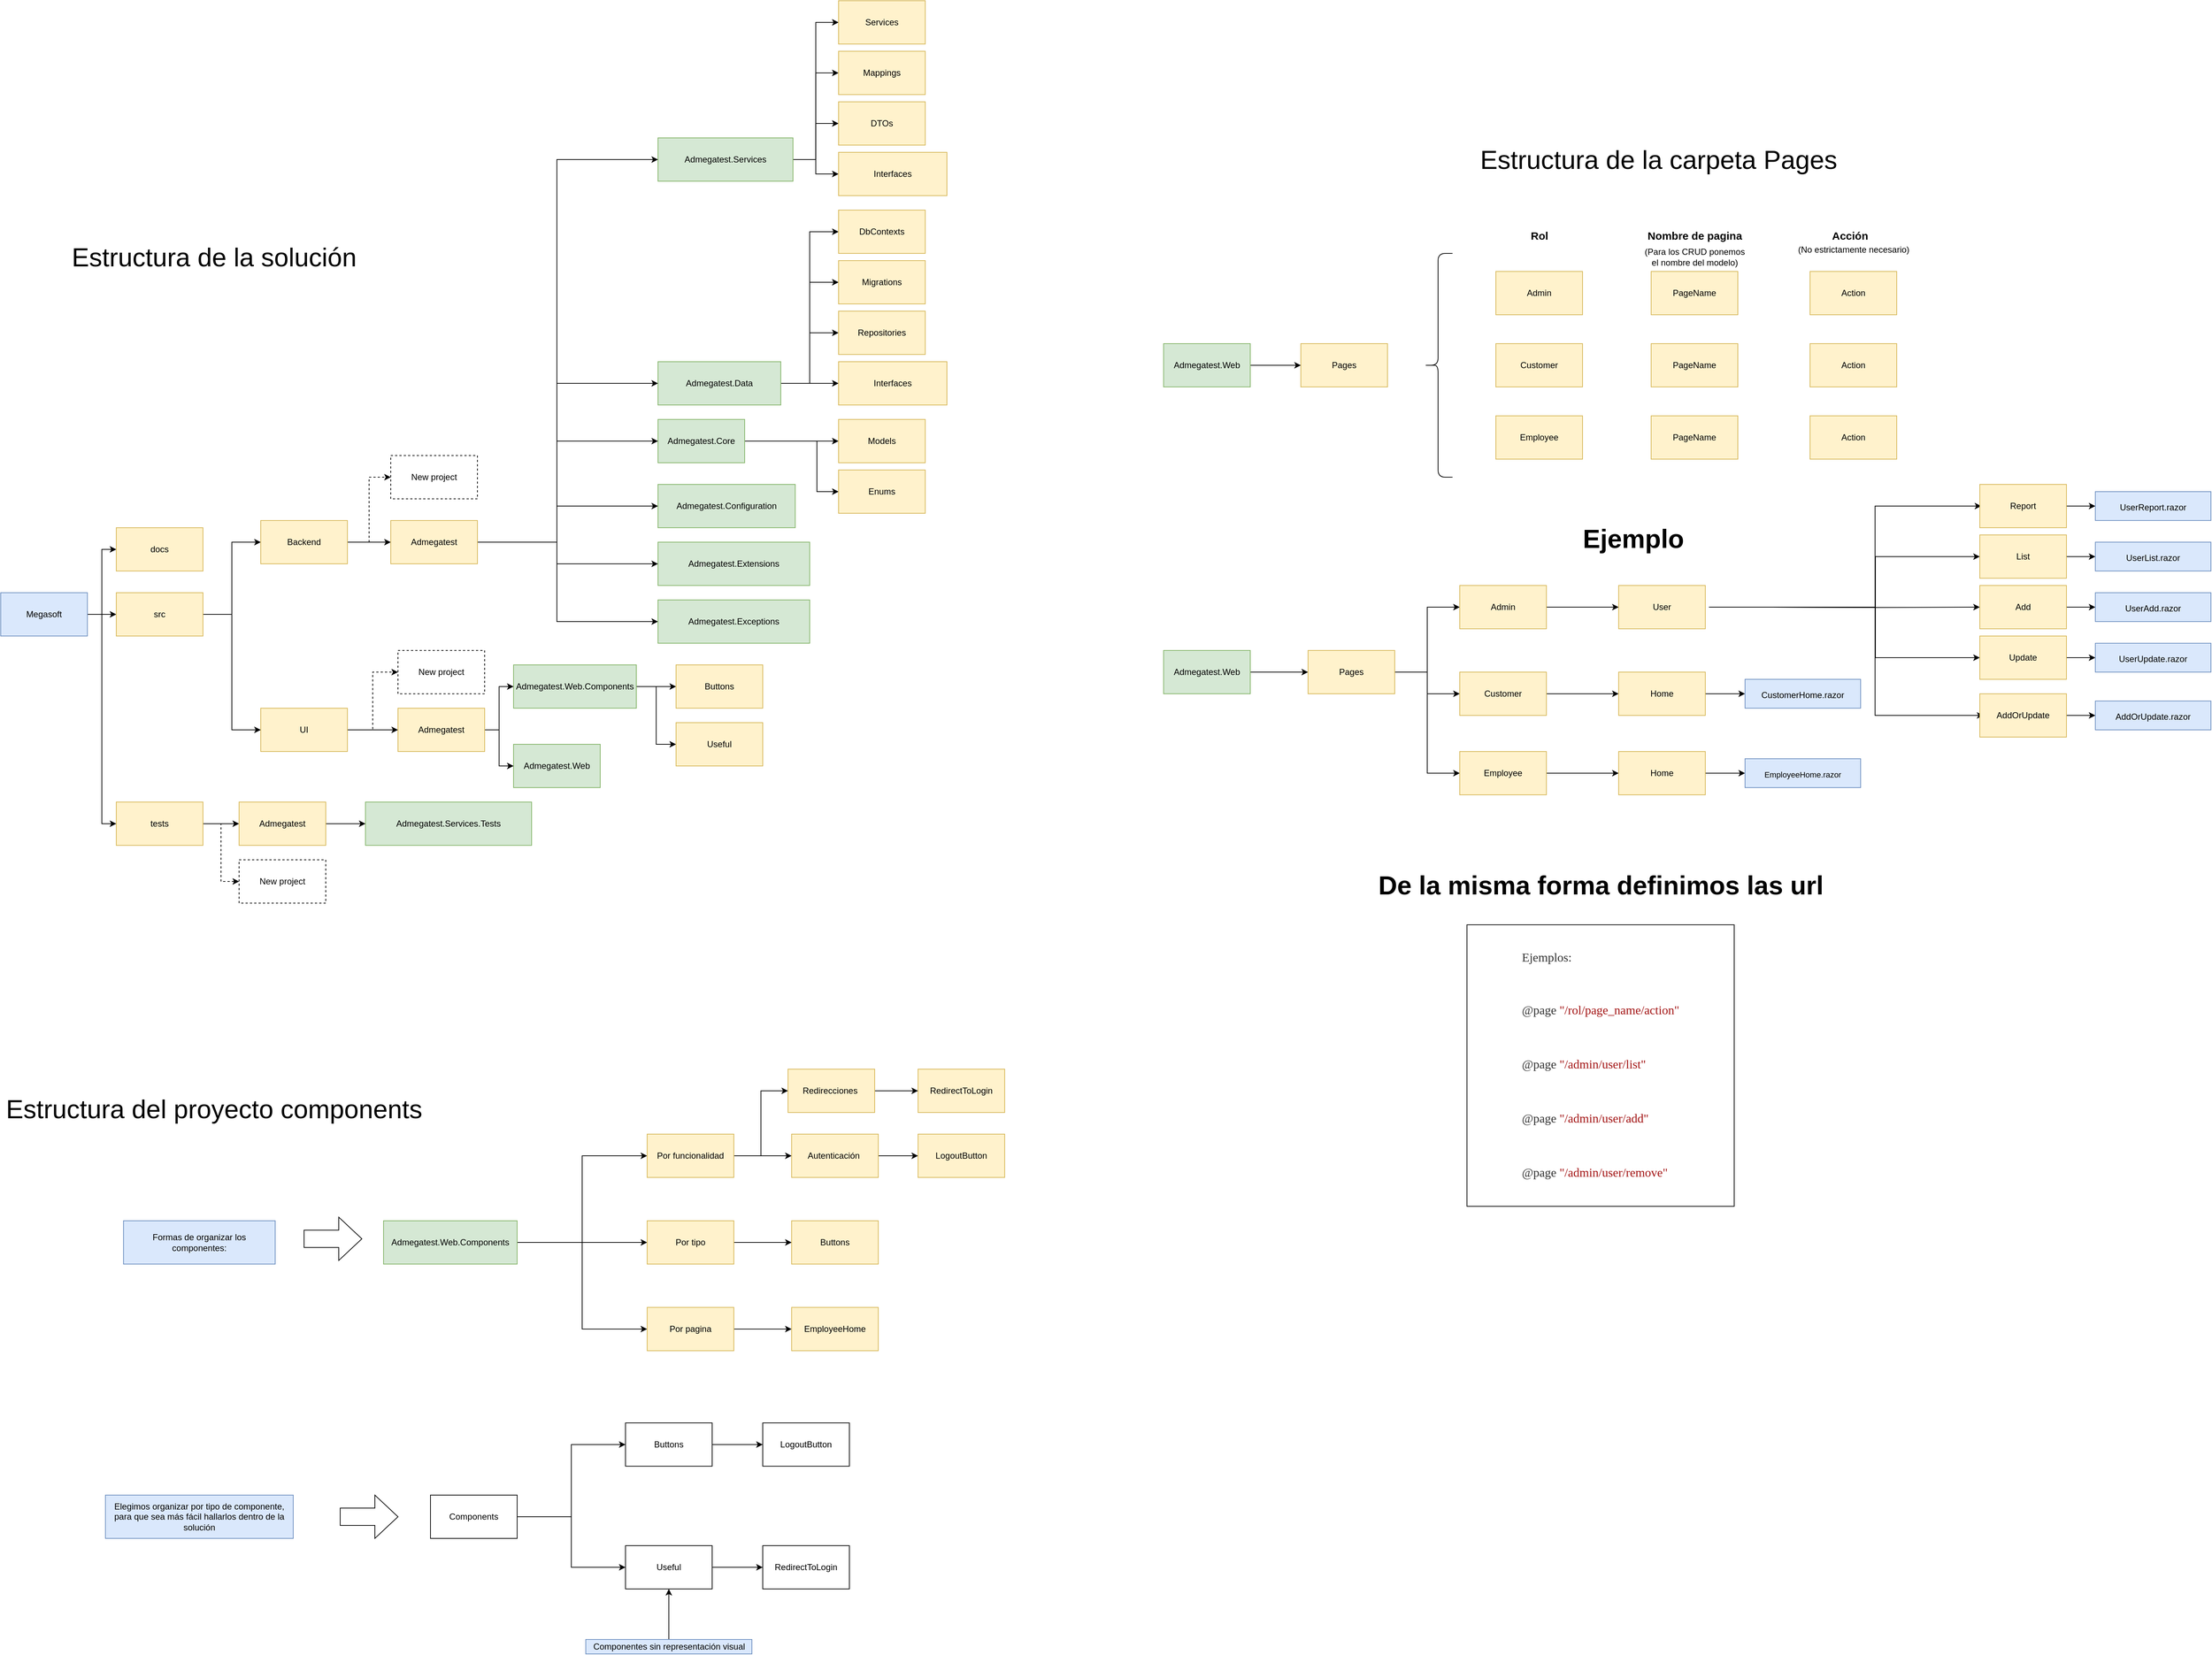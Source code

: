 <mxfile version="16.1.2" type="device"><diagram id="PDCmfziCpAZ-koUjeLh8" name="Page-1"><mxGraphModel dx="1673" dy="-782" grid="1" gridSize="10" guides="1" tooltips="1" connect="1" arrows="1" fold="1" page="1" pageScale="1" pageWidth="1600" pageHeight="900" math="0" shadow="0"><root><mxCell id="0"/><mxCell id="1" parent="0"/><mxCell id="swfH_vW_m71U7Ki1Hbsm-206" style="edgeStyle=orthogonalEdgeStyle;rounded=0;orthogonalLoop=1;jettySize=auto;html=1;" parent="1" source="swfH_vW_m71U7Ki1Hbsm-158" target="swfH_vW_m71U7Ki1Hbsm-205" edge="1"><mxGeometry relative="1" as="geometry"/></mxCell><mxCell id="swfH_vW_m71U7Ki1Hbsm-219" style="edgeStyle=orthogonalEdgeStyle;rounded=0;orthogonalLoop=1;jettySize=auto;html=1;entryX=0;entryY=0.5;entryDx=0;entryDy=0;dashed=1;" parent="1" source="swfH_vW_m71U7Ki1Hbsm-158" target="swfH_vW_m71U7Ki1Hbsm-216" edge="1"><mxGeometry relative="1" as="geometry"/></mxCell><mxCell id="swfH_vW_m71U7Ki1Hbsm-158" value="UI" style="whiteSpace=wrap;html=1;fillColor=#fff2cc;strokeColor=#d6b656;" parent="1" vertex="1"><mxGeometry x="1430" y="3660" width="120" height="60" as="geometry"/></mxCell><mxCell id="swfH_vW_m71U7Ki1Hbsm-159" value="Admegatest.Extensions" style="whiteSpace=wrap;html=1;fillColor=#d5e8d4;strokeColor=#82b366;" parent="1" vertex="1"><mxGeometry x="1980" y="3430" width="210" height="60" as="geometry"/></mxCell><mxCell id="swfH_vW_m71U7Ki1Hbsm-210" style="edgeStyle=orthogonalEdgeStyle;rounded=0;orthogonalLoop=1;jettySize=auto;html=1;entryX=0;entryY=0.5;entryDx=0;entryDy=0;" parent="1" source="swfH_vW_m71U7Ki1Hbsm-161" target="swfH_vW_m71U7Ki1Hbsm-209" edge="1"><mxGeometry relative="1" as="geometry"/></mxCell><mxCell id="swfH_vW_m71U7Ki1Hbsm-220" style="edgeStyle=orthogonalEdgeStyle;rounded=0;orthogonalLoop=1;jettySize=auto;html=1;entryX=0;entryY=0.5;entryDx=0;entryDy=0;dashed=1;" parent="1" source="swfH_vW_m71U7Ki1Hbsm-161" target="swfH_vW_m71U7Ki1Hbsm-217" edge="1"><mxGeometry relative="1" as="geometry"/></mxCell><mxCell id="swfH_vW_m71U7Ki1Hbsm-161" value="tests" style="whiteSpace=wrap;html=1;fillColor=#fff2cc;strokeColor=#d6b656;" parent="1" vertex="1"><mxGeometry x="1230" y="3790" width="120" height="60" as="geometry"/></mxCell><mxCell id="swfH_vW_m71U7Ki1Hbsm-162" value="docs" style="whiteSpace=wrap;html=1;fillColor=#fff2cc;strokeColor=#d6b656;" parent="1" vertex="1"><mxGeometry x="1230" y="3410" width="120" height="60" as="geometry"/></mxCell><mxCell id="swfH_vW_m71U7Ki1Hbsm-163" style="edgeStyle=orthogonalEdgeStyle;rounded=0;orthogonalLoop=1;jettySize=auto;html=1;entryX=0;entryY=0.5;entryDx=0;entryDy=0;" parent="1" source="swfH_vW_m71U7Ki1Hbsm-165" target="swfH_vW_m71U7Ki1Hbsm-193" edge="1"><mxGeometry relative="1" as="geometry"/></mxCell><mxCell id="swfH_vW_m71U7Ki1Hbsm-164" style="edgeStyle=orthogonalEdgeStyle;rounded=0;orthogonalLoop=1;jettySize=auto;html=1;entryX=0;entryY=0.5;entryDx=0;entryDy=0;" parent="1" source="swfH_vW_m71U7Ki1Hbsm-165" target="swfH_vW_m71U7Ki1Hbsm-194" edge="1"><mxGeometry relative="1" as="geometry"><Array as="points"><mxPoint x="2200" y="3290"/><mxPoint x="2200" y="3360"/></Array></mxGeometry></mxCell><mxCell id="swfH_vW_m71U7Ki1Hbsm-165" value="Admegatest.Core" style="whiteSpace=wrap;html=1;fillColor=#d5e8d4;strokeColor=#82b366;" parent="1" vertex="1"><mxGeometry x="1980" y="3260" width="120" height="60" as="geometry"/></mxCell><mxCell id="swfH_vW_m71U7Ki1Hbsm-166" value="Admegatest.Services.Tests" style="whiteSpace=wrap;html=1;fillColor=#d5e8d4;strokeColor=#82b366;" parent="1" vertex="1"><mxGeometry x="1575" y="3790" width="230" height="60" as="geometry"/></mxCell><mxCell id="swfH_vW_m71U7Ki1Hbsm-167" value="Admegatest.Web" style="whiteSpace=wrap;html=1;labelBackgroundColor=none;fillColor=#d5e8d4;strokeColor=#82b366;" parent="1" vertex="1"><mxGeometry x="1780.0" y="3710" width="120" height="60" as="geometry"/></mxCell><mxCell id="swfH_vW_m71U7Ki1Hbsm-168" style="edgeStyle=orthogonalEdgeStyle;rounded=0;orthogonalLoop=1;jettySize=auto;html=1;entryX=0;entryY=0.5;entryDx=0;entryDy=0;" parent="1" source="swfH_vW_m71U7Ki1Hbsm-172" target="swfH_vW_m71U7Ki1Hbsm-174" edge="1"><mxGeometry relative="1" as="geometry"/></mxCell><mxCell id="swfH_vW_m71U7Ki1Hbsm-169" style="edgeStyle=orthogonalEdgeStyle;rounded=0;orthogonalLoop=1;jettySize=auto;html=1;entryX=0;entryY=0.5;entryDx=0;entryDy=0;" parent="1" source="swfH_vW_m71U7Ki1Hbsm-172" target="swfH_vW_m71U7Ki1Hbsm-191" edge="1"><mxGeometry relative="1" as="geometry"/></mxCell><mxCell id="swfH_vW_m71U7Ki1Hbsm-170" style="edgeStyle=orthogonalEdgeStyle;rounded=0;orthogonalLoop=1;jettySize=auto;html=1;entryX=0;entryY=0.5;entryDx=0;entryDy=0;" parent="1" source="swfH_vW_m71U7Ki1Hbsm-172" target="swfH_vW_m71U7Ki1Hbsm-192" edge="1"><mxGeometry relative="1" as="geometry"/></mxCell><mxCell id="swfH_vW_m71U7Ki1Hbsm-171" style="edgeStyle=orthogonalEdgeStyle;rounded=0;orthogonalLoop=1;jettySize=auto;html=1;entryX=0;entryY=0.5;entryDx=0;entryDy=0;" parent="1" source="swfH_vW_m71U7Ki1Hbsm-172" target="swfH_vW_m71U7Ki1Hbsm-173" edge="1"><mxGeometry relative="1" as="geometry"/></mxCell><mxCell id="swfH_vW_m71U7Ki1Hbsm-172" value="Admegatest.Services" style="whiteSpace=wrap;html=1;fillColor=#d5e8d4;strokeColor=#82b366;" parent="1" vertex="1"><mxGeometry x="1980" y="2870" width="186.87" height="60" as="geometry"/></mxCell><mxCell id="swfH_vW_m71U7Ki1Hbsm-173" value="Services" style="whiteSpace=wrap;html=1;labelBackgroundColor=none;fillColor=#fff2cc;strokeColor=#d6b656;" parent="1" vertex="1"><mxGeometry x="2230" y="2680" width="120" height="60" as="geometry"/></mxCell><mxCell id="swfH_vW_m71U7Ki1Hbsm-174" value="Interfaces" style="whiteSpace=wrap;html=1;labelBackgroundColor=none;fillColor=#fff2cc;strokeColor=#d6b656;" parent="1" vertex="1"><mxGeometry x="2230" y="2890" width="150" height="60" as="geometry"/></mxCell><mxCell id="swfH_vW_m71U7Ki1Hbsm-175" style="edgeStyle=orthogonalEdgeStyle;rounded=0;orthogonalLoop=1;jettySize=auto;html=1;entryX=0;entryY=0.5;entryDx=0;entryDy=0;" parent="1" source="swfH_vW_m71U7Ki1Hbsm-179" target="swfH_vW_m71U7Ki1Hbsm-189" edge="1"><mxGeometry relative="1" as="geometry"/></mxCell><mxCell id="swfH_vW_m71U7Ki1Hbsm-176" style="edgeStyle=orthogonalEdgeStyle;rounded=0;orthogonalLoop=1;jettySize=auto;html=1;exitX=1;exitY=0.5;exitDx=0;exitDy=0;" parent="1" source="swfH_vW_m71U7Ki1Hbsm-179" target="swfH_vW_m71U7Ki1Hbsm-181" edge="1"><mxGeometry relative="1" as="geometry"/></mxCell><mxCell id="swfH_vW_m71U7Ki1Hbsm-177" style="edgeStyle=orthogonalEdgeStyle;rounded=0;orthogonalLoop=1;jettySize=auto;html=1;entryX=0;entryY=0.5;entryDx=0;entryDy=0;" parent="1" source="swfH_vW_m71U7Ki1Hbsm-179" target="swfH_vW_m71U7Ki1Hbsm-180" edge="1"><mxGeometry relative="1" as="geometry"><Array as="points"><mxPoint x="2190" y="3210"/><mxPoint x="2190" y="3140"/></Array></mxGeometry></mxCell><mxCell id="swfH_vW_m71U7Ki1Hbsm-178" style="edgeStyle=orthogonalEdgeStyle;rounded=0;orthogonalLoop=1;jettySize=auto;html=1;entryX=0;entryY=0.5;entryDx=0;entryDy=0;" parent="1" source="swfH_vW_m71U7Ki1Hbsm-179" target="swfH_vW_m71U7Ki1Hbsm-190" edge="1"><mxGeometry relative="1" as="geometry"/></mxCell><mxCell id="swfH_vW_m71U7Ki1Hbsm-179" value="Admegatest.Data" style="whiteSpace=wrap;html=1;fillColor=#d5e8d4;strokeColor=#82b366;" parent="1" vertex="1"><mxGeometry x="1980" y="3180" width="170" height="60" as="geometry"/></mxCell><mxCell id="swfH_vW_m71U7Ki1Hbsm-180" value="Repositories" style="whiteSpace=wrap;html=1;labelBackgroundColor=none;fillColor=#fff2cc;strokeColor=#d6b656;" parent="1" vertex="1"><mxGeometry x="2230" y="3110" width="120" height="60" as="geometry"/></mxCell><mxCell id="swfH_vW_m71U7Ki1Hbsm-181" value="Interfaces" style="whiteSpace=wrap;html=1;labelBackgroundColor=none;fillColor=#fff2cc;strokeColor=#d6b656;" parent="1" vertex="1"><mxGeometry x="2230" y="3180" width="150" height="60" as="geometry"/></mxCell><mxCell id="swfH_vW_m71U7Ki1Hbsm-182" style="edgeStyle=orthogonalEdgeStyle;rounded=0;orthogonalLoop=1;jettySize=auto;html=1;" parent="1" source="swfH_vW_m71U7Ki1Hbsm-185" target="swfH_vW_m71U7Ki1Hbsm-188" edge="1"><mxGeometry relative="1" as="geometry"/></mxCell><mxCell id="swfH_vW_m71U7Ki1Hbsm-183" style="edgeStyle=orthogonalEdgeStyle;rounded=0;orthogonalLoop=1;jettySize=auto;html=1;entryX=0;entryY=0.5;entryDx=0;entryDy=0;" parent="1" source="swfH_vW_m71U7Ki1Hbsm-185" target="swfH_vW_m71U7Ki1Hbsm-162" edge="1"><mxGeometry relative="1" as="geometry"/></mxCell><mxCell id="swfH_vW_m71U7Ki1Hbsm-184" style="edgeStyle=orthogonalEdgeStyle;rounded=0;orthogonalLoop=1;jettySize=auto;html=1;entryX=0;entryY=0.5;entryDx=0;entryDy=0;" parent="1" source="swfH_vW_m71U7Ki1Hbsm-185" target="swfH_vW_m71U7Ki1Hbsm-161" edge="1"><mxGeometry relative="1" as="geometry"/></mxCell><mxCell id="swfH_vW_m71U7Ki1Hbsm-185" value="Megasoft" style="whiteSpace=wrap;html=1;labelBackgroundColor=none;fillColor=#dae8fc;strokeColor=#6c8ebf;" parent="1" vertex="1"><mxGeometry x="1070" y="3500" width="120" height="60" as="geometry"/></mxCell><mxCell id="swfH_vW_m71U7Ki1Hbsm-186" style="edgeStyle=orthogonalEdgeStyle;rounded=0;orthogonalLoop=1;jettySize=auto;html=1;entryX=0;entryY=0.5;entryDx=0;entryDy=0;" parent="1" source="swfH_vW_m71U7Ki1Hbsm-188" target="swfH_vW_m71U7Ki1Hbsm-158" edge="1"><mxGeometry relative="1" as="geometry"/></mxCell><mxCell id="swfH_vW_m71U7Ki1Hbsm-187" style="edgeStyle=orthogonalEdgeStyle;rounded=0;orthogonalLoop=1;jettySize=auto;html=1;entryX=0;entryY=0.5;entryDx=0;entryDy=0;" parent="1" source="swfH_vW_m71U7Ki1Hbsm-188" target="swfH_vW_m71U7Ki1Hbsm-202" edge="1"><mxGeometry relative="1" as="geometry"/></mxCell><mxCell id="swfH_vW_m71U7Ki1Hbsm-188" value="src" style="whiteSpace=wrap;html=1;fillColor=#fff2cc;strokeColor=#d6b656;" parent="1" vertex="1"><mxGeometry x="1230" y="3500" width="120" height="60" as="geometry"/></mxCell><mxCell id="swfH_vW_m71U7Ki1Hbsm-189" value="Migrations" style="whiteSpace=wrap;html=1;fillColor=#fff2cc;strokeColor=#d6b656;" parent="1" vertex="1"><mxGeometry x="2230" y="3040" width="120" height="60" as="geometry"/></mxCell><mxCell id="swfH_vW_m71U7Ki1Hbsm-190" value="DbContexts" style="whiteSpace=wrap;html=1;fillColor=#fff2cc;strokeColor=#d6b656;" parent="1" vertex="1"><mxGeometry x="2230" y="2970" width="120" height="60" as="geometry"/></mxCell><mxCell id="swfH_vW_m71U7Ki1Hbsm-191" value="&lt;span&gt;DTOs&lt;/span&gt;" style="whiteSpace=wrap;html=1;fillColor=#fff2cc;strokeColor=#d6b656;" parent="1" vertex="1"><mxGeometry x="2230" y="2820" width="120" height="60" as="geometry"/></mxCell><mxCell id="swfH_vW_m71U7Ki1Hbsm-192" value="&lt;span&gt;Mappings&lt;/span&gt;" style="whiteSpace=wrap;html=1;fillColor=#fff2cc;strokeColor=#d6b656;" parent="1" vertex="1"><mxGeometry x="2230" y="2750" width="120" height="60" as="geometry"/></mxCell><mxCell id="swfH_vW_m71U7Ki1Hbsm-193" value="&lt;span&gt;Models&lt;/span&gt;" style="whiteSpace=wrap;html=1;fillColor=#fff2cc;strokeColor=#d6b656;" parent="1" vertex="1"><mxGeometry x="2230" y="3260" width="120" height="60" as="geometry"/></mxCell><mxCell id="swfH_vW_m71U7Ki1Hbsm-194" value="&lt;span&gt;Enums&lt;/span&gt;" style="whiteSpace=wrap;html=1;fillColor=#fff2cc;strokeColor=#d6b656;" parent="1" vertex="1"><mxGeometry x="2230" y="3330" width="120" height="60" as="geometry"/></mxCell><mxCell id="30ZU7mrTV6rlCsiJZDhu-33" style="edgeStyle=orthogonalEdgeStyle;rounded=0;orthogonalLoop=1;jettySize=auto;html=1;entryX=0;entryY=0.5;entryDx=0;entryDy=0;fontSize=36;" parent="1" source="swfH_vW_m71U7Ki1Hbsm-195" target="30ZU7mrTV6rlCsiJZDhu-32" edge="1"><mxGeometry relative="1" as="geometry"/></mxCell><mxCell id="30ZU7mrTV6rlCsiJZDhu-35" style="edgeStyle=orthogonalEdgeStyle;rounded=0;orthogonalLoop=1;jettySize=auto;html=1;entryX=0;entryY=0.5;entryDx=0;entryDy=0;fontSize=36;" parent="1" source="swfH_vW_m71U7Ki1Hbsm-195" target="30ZU7mrTV6rlCsiJZDhu-34" edge="1"><mxGeometry relative="1" as="geometry"/></mxCell><mxCell id="swfH_vW_m71U7Ki1Hbsm-195" value="Admegatest.Web.Components" style="whiteSpace=wrap;html=1;labelBackgroundColor=none;fillColor=#d5e8d4;strokeColor=#82b366;" parent="1" vertex="1"><mxGeometry x="1780" y="3600" width="170" height="60" as="geometry"/></mxCell><mxCell id="swfH_vW_m71U7Ki1Hbsm-196" style="edgeStyle=orthogonalEdgeStyle;rounded=0;orthogonalLoop=1;jettySize=auto;html=1;entryX=0;entryY=0.5;entryDx=0;entryDy=0;" parent="1" target="swfH_vW_m71U7Ki1Hbsm-165" edge="1"><mxGeometry relative="1" as="geometry"><mxPoint x="1730" y="3430" as="sourcePoint"/><Array as="points"><mxPoint x="1840" y="3430"/><mxPoint x="1840" y="3290"/></Array></mxGeometry></mxCell><mxCell id="swfH_vW_m71U7Ki1Hbsm-197" style="edgeStyle=orthogonalEdgeStyle;rounded=0;orthogonalLoop=1;jettySize=auto;html=1;entryX=0;entryY=0.5;entryDx=0;entryDy=0;" parent="1" target="swfH_vW_m71U7Ki1Hbsm-203" edge="1"><mxGeometry relative="1" as="geometry"><mxPoint x="1730" y="3430" as="sourcePoint"/><Array as="points"><mxPoint x="1840" y="3430"/><mxPoint x="1840" y="3380"/></Array></mxGeometry></mxCell><mxCell id="swfH_vW_m71U7Ki1Hbsm-198" style="edgeStyle=orthogonalEdgeStyle;rounded=0;orthogonalLoop=1;jettySize=auto;html=1;entryX=0;entryY=0.5;entryDx=0;entryDy=0;" parent="1" target="swfH_vW_m71U7Ki1Hbsm-159" edge="1"><mxGeometry relative="1" as="geometry"><mxPoint x="1740" y="3430" as="sourcePoint"/><Array as="points"><mxPoint x="1840" y="3430"/><mxPoint x="1840" y="3460"/></Array></mxGeometry></mxCell><mxCell id="swfH_vW_m71U7Ki1Hbsm-199" style="edgeStyle=orthogonalEdgeStyle;rounded=0;orthogonalLoop=1;jettySize=auto;html=1;entryX=0;entryY=0.5;entryDx=0;entryDy=0;" parent="1" target="swfH_vW_m71U7Ki1Hbsm-179" edge="1"><mxGeometry relative="1" as="geometry"><mxPoint x="1770" y="3430" as="sourcePoint"/><Array as="points"><mxPoint x="1840" y="3430"/><mxPoint x="1840" y="3210"/></Array></mxGeometry></mxCell><mxCell id="swfH_vW_m71U7Ki1Hbsm-200" style="edgeStyle=orthogonalEdgeStyle;rounded=0;orthogonalLoop=1;jettySize=auto;html=1;entryX=0;entryY=0.5;entryDx=0;entryDy=0;" parent="1" target="swfH_vW_m71U7Ki1Hbsm-204" edge="1"><mxGeometry relative="1" as="geometry"><mxPoint x="1770" y="3430" as="sourcePoint"/><Array as="points"><mxPoint x="1840" y="3430"/><mxPoint x="1840" y="3540"/></Array></mxGeometry></mxCell><mxCell id="swfH_vW_m71U7Ki1Hbsm-201" style="edgeStyle=orthogonalEdgeStyle;rounded=0;orthogonalLoop=1;jettySize=auto;html=1;entryX=0;entryY=0.5;entryDx=0;entryDy=0;" parent="1" target="swfH_vW_m71U7Ki1Hbsm-172" edge="1"><mxGeometry relative="1" as="geometry"><Array as="points"><mxPoint x="1840" y="3430"/><mxPoint x="1840" y="2900"/></Array><mxPoint x="1750" y="3430" as="sourcePoint"/></mxGeometry></mxCell><mxCell id="swfH_vW_m71U7Ki1Hbsm-214" style="edgeStyle=orthogonalEdgeStyle;rounded=0;orthogonalLoop=1;jettySize=auto;html=1;entryX=0;entryY=0.5;entryDx=0;entryDy=0;" parent="1" source="swfH_vW_m71U7Ki1Hbsm-202" target="swfH_vW_m71U7Ki1Hbsm-213" edge="1"><mxGeometry relative="1" as="geometry"/></mxCell><mxCell id="swfH_vW_m71U7Ki1Hbsm-218" style="edgeStyle=orthogonalEdgeStyle;rounded=0;orthogonalLoop=1;jettySize=auto;html=1;entryX=0;entryY=0.5;entryDx=0;entryDy=0;dashed=1;" parent="1" source="swfH_vW_m71U7Ki1Hbsm-202" target="swfH_vW_m71U7Ki1Hbsm-215" edge="1"><mxGeometry relative="1" as="geometry"/></mxCell><mxCell id="swfH_vW_m71U7Ki1Hbsm-202" value="Backend" style="whiteSpace=wrap;html=1;labelBackgroundColor=none;fillColor=#fff2cc;strokeColor=#d6b656;" parent="1" vertex="1"><mxGeometry x="1430" y="3400" width="120" height="60" as="geometry"/></mxCell><mxCell id="swfH_vW_m71U7Ki1Hbsm-203" value="Admegatest.Configuration" style="whiteSpace=wrap;html=1;fillColor=#d5e8d4;strokeColor=#82b366;" parent="1" vertex="1"><mxGeometry x="1980" y="3350" width="190" height="60" as="geometry"/></mxCell><mxCell id="swfH_vW_m71U7Ki1Hbsm-204" value="Admegatest.Exceptions" style="whiteSpace=wrap;html=1;fillColor=#d5e8d4;strokeColor=#82b366;" parent="1" vertex="1"><mxGeometry x="1980" y="3510" width="210" height="60" as="geometry"/></mxCell><mxCell id="swfH_vW_m71U7Ki1Hbsm-207" style="edgeStyle=orthogonalEdgeStyle;rounded=0;orthogonalLoop=1;jettySize=auto;html=1;entryX=0;entryY=0.5;entryDx=0;entryDy=0;" parent="1" source="swfH_vW_m71U7Ki1Hbsm-205" target="swfH_vW_m71U7Ki1Hbsm-195" edge="1"><mxGeometry relative="1" as="geometry"/></mxCell><mxCell id="swfH_vW_m71U7Ki1Hbsm-208" style="edgeStyle=orthogonalEdgeStyle;rounded=0;orthogonalLoop=1;jettySize=auto;html=1;entryX=0;entryY=0.5;entryDx=0;entryDy=0;" parent="1" source="swfH_vW_m71U7Ki1Hbsm-205" target="swfH_vW_m71U7Ki1Hbsm-167" edge="1"><mxGeometry relative="1" as="geometry"/></mxCell><mxCell id="swfH_vW_m71U7Ki1Hbsm-205" value="Admegatest" style="whiteSpace=wrap;html=1;fillColor=#fff2cc;strokeColor=#d6b656;" parent="1" vertex="1"><mxGeometry x="1620" y="3660" width="120" height="60" as="geometry"/></mxCell><mxCell id="swfH_vW_m71U7Ki1Hbsm-211" style="edgeStyle=orthogonalEdgeStyle;rounded=0;orthogonalLoop=1;jettySize=auto;html=1;entryX=0;entryY=0.5;entryDx=0;entryDy=0;" parent="1" source="swfH_vW_m71U7Ki1Hbsm-209" target="swfH_vW_m71U7Ki1Hbsm-166" edge="1"><mxGeometry relative="1" as="geometry"/></mxCell><mxCell id="swfH_vW_m71U7Ki1Hbsm-209" value="Admegatest" style="whiteSpace=wrap;html=1;fillColor=#fff2cc;strokeColor=#d6b656;" parent="1" vertex="1"><mxGeometry x="1400" y="3790" width="120" height="60" as="geometry"/></mxCell><mxCell id="swfH_vW_m71U7Ki1Hbsm-213" value="Admegatest" style="whiteSpace=wrap;html=1;fillColor=#fff2cc;strokeColor=#d6b656;" parent="1" vertex="1"><mxGeometry x="1610" y="3400" width="120" height="60" as="geometry"/></mxCell><mxCell id="swfH_vW_m71U7Ki1Hbsm-215" value="New project" style="whiteSpace=wrap;html=1;dashed=1;" parent="1" vertex="1"><mxGeometry x="1610" y="3310" width="120" height="60" as="geometry"/></mxCell><mxCell id="swfH_vW_m71U7Ki1Hbsm-216" value="New project" style="whiteSpace=wrap;html=1;dashed=1;" parent="1" vertex="1"><mxGeometry x="1620" y="3580" width="120" height="60" as="geometry"/></mxCell><mxCell id="swfH_vW_m71U7Ki1Hbsm-217" value="New project" style="whiteSpace=wrap;html=1;dashed=1;" parent="1" vertex="1"><mxGeometry x="1400" y="3870" width="120" height="60" as="geometry"/></mxCell><mxCell id="30ZU7mrTV6rlCsiJZDhu-24" style="edgeStyle=orthogonalEdgeStyle;rounded=0;orthogonalLoop=1;jettySize=auto;html=1;entryX=0;entryY=0.5;entryDx=0;entryDy=0;" parent="1" source="30ZU7mrTV6rlCsiJZDhu-7" target="30ZU7mrTV6rlCsiJZDhu-8" edge="1"><mxGeometry relative="1" as="geometry"/></mxCell><mxCell id="30ZU7mrTV6rlCsiJZDhu-26" style="edgeStyle=orthogonalEdgeStyle;rounded=0;orthogonalLoop=1;jettySize=auto;html=1;entryX=0;entryY=0.5;entryDx=0;entryDy=0;" parent="1" source="30ZU7mrTV6rlCsiJZDhu-7" target="30ZU7mrTV6rlCsiJZDhu-9" edge="1"><mxGeometry relative="1" as="geometry"/></mxCell><mxCell id="30ZU7mrTV6rlCsiJZDhu-30" style="edgeStyle=orthogonalEdgeStyle;rounded=0;orthogonalLoop=1;jettySize=auto;html=1;fontSize=36;" parent="1" source="30ZU7mrTV6rlCsiJZDhu-7" target="30ZU7mrTV6rlCsiJZDhu-13" edge="1"><mxGeometry relative="1" as="geometry"><Array as="points"><mxPoint x="1875" y="4400"/><mxPoint x="1875" y="4520"/></Array></mxGeometry></mxCell><mxCell id="30ZU7mrTV6rlCsiJZDhu-7" value="Admegatest.Web.Components" style="whiteSpace=wrap;html=1;fillColor=#d5e8d4;strokeColor=#82b366;" parent="1" vertex="1"><mxGeometry x="1600" y="4370" width="185" height="60" as="geometry"/></mxCell><mxCell id="30ZU7mrTV6rlCsiJZDhu-45" style="edgeStyle=orthogonalEdgeStyle;rounded=0;orthogonalLoop=1;jettySize=auto;html=1;entryX=0;entryY=0.5;entryDx=0;entryDy=0;fontSize=12;" parent="1" source="30ZU7mrTV6rlCsiJZDhu-8" target="30ZU7mrTV6rlCsiJZDhu-44" edge="1"><mxGeometry relative="1" as="geometry"/></mxCell><mxCell id="30ZU7mrTV6rlCsiJZDhu-48" style="edgeStyle=orthogonalEdgeStyle;rounded=0;orthogonalLoop=1;jettySize=auto;html=1;entryX=0;entryY=0.5;entryDx=0;entryDy=0;fontSize=12;" parent="1" source="30ZU7mrTV6rlCsiJZDhu-8" target="30ZU7mrTV6rlCsiJZDhu-47" edge="1"><mxGeometry relative="1" as="geometry"/></mxCell><mxCell id="30ZU7mrTV6rlCsiJZDhu-8" value="Por funcionalidad" style="whiteSpace=wrap;html=1;fillColor=#fff2cc;strokeColor=#d6b656;" parent="1" vertex="1"><mxGeometry x="1965" y="4250" width="120" height="60" as="geometry"/></mxCell><mxCell id="30ZU7mrTV6rlCsiJZDhu-29" style="edgeStyle=orthogonalEdgeStyle;rounded=0;orthogonalLoop=1;jettySize=auto;html=1;entryX=0;entryY=0.5;entryDx=0;entryDy=0;fontSize=36;" parent="1" source="30ZU7mrTV6rlCsiJZDhu-9" target="30ZU7mrTV6rlCsiJZDhu-16" edge="1"><mxGeometry relative="1" as="geometry"/></mxCell><mxCell id="30ZU7mrTV6rlCsiJZDhu-9" value="Por tipo" style="whiteSpace=wrap;html=1;fillColor=#fff2cc;strokeColor=#d6b656;" parent="1" vertex="1"><mxGeometry x="1965" y="4370" width="120" height="60" as="geometry"/></mxCell><mxCell id="30ZU7mrTV6rlCsiJZDhu-10" value="RedirectToLogin" style="whiteSpace=wrap;html=1;fillColor=#fff2cc;strokeColor=#d6b656;" parent="1" vertex="1"><mxGeometry x="2340" y="4160" width="120" height="60" as="geometry"/></mxCell><mxCell id="30ZU7mrTV6rlCsiJZDhu-31" style="edgeStyle=orthogonalEdgeStyle;rounded=0;orthogonalLoop=1;jettySize=auto;html=1;fontSize=36;" parent="1" source="30ZU7mrTV6rlCsiJZDhu-13" target="30ZU7mrTV6rlCsiJZDhu-17" edge="1"><mxGeometry relative="1" as="geometry"/></mxCell><mxCell id="30ZU7mrTV6rlCsiJZDhu-13" value="Por pagina" style="whiteSpace=wrap;html=1;fillColor=#fff2cc;strokeColor=#d6b656;" parent="1" vertex="1"><mxGeometry x="1965" y="4490" width="120" height="60" as="geometry"/></mxCell><mxCell id="30ZU7mrTV6rlCsiJZDhu-15" value="LogoutButton" style="whiteSpace=wrap;html=1;" parent="1" vertex="1"><mxGeometry x="2125" y="4650" width="120" height="60" as="geometry"/></mxCell><mxCell id="30ZU7mrTV6rlCsiJZDhu-16" value="Buttons" style="whiteSpace=wrap;html=1;fillColor=#fff2cc;strokeColor=#d6b656;" parent="1" vertex="1"><mxGeometry x="2165" y="4370" width="120" height="60" as="geometry"/></mxCell><mxCell id="30ZU7mrTV6rlCsiJZDhu-17" value="EmployeeHome" style="whiteSpace=wrap;html=1;fillColor=#fff2cc;strokeColor=#d6b656;" parent="1" vertex="1"><mxGeometry x="2165" y="4490" width="120" height="60" as="geometry"/></mxCell><mxCell id="30ZU7mrTV6rlCsiJZDhu-21" style="edgeStyle=orthogonalEdgeStyle;rounded=0;orthogonalLoop=1;jettySize=auto;html=1;entryX=0;entryY=0.5;entryDx=0;entryDy=0;" parent="1" source="30ZU7mrTV6rlCsiJZDhu-19" target="30ZU7mrTV6rlCsiJZDhu-20" edge="1"><mxGeometry relative="1" as="geometry"/></mxCell><mxCell id="30ZU7mrTV6rlCsiJZDhu-37" style="edgeStyle=orthogonalEdgeStyle;rounded=0;orthogonalLoop=1;jettySize=auto;html=1;entryX=0;entryY=0.5;entryDx=0;entryDy=0;fontSize=36;" parent="1" source="30ZU7mrTV6rlCsiJZDhu-19" target="30ZU7mrTV6rlCsiJZDhu-36" edge="1"><mxGeometry relative="1" as="geometry"/></mxCell><mxCell id="30ZU7mrTV6rlCsiJZDhu-19" value="Components" style="whiteSpace=wrap;html=1;" parent="1" vertex="1"><mxGeometry x="1665" y="4750" width="120" height="60" as="geometry"/></mxCell><mxCell id="30ZU7mrTV6rlCsiJZDhu-22" style="edgeStyle=orthogonalEdgeStyle;rounded=0;orthogonalLoop=1;jettySize=auto;html=1;entryX=0;entryY=0.5;entryDx=0;entryDy=0;" parent="1" source="30ZU7mrTV6rlCsiJZDhu-20" target="30ZU7mrTV6rlCsiJZDhu-15" edge="1"><mxGeometry relative="1" as="geometry"/></mxCell><mxCell id="30ZU7mrTV6rlCsiJZDhu-20" value="Buttons" style="whiteSpace=wrap;html=1;" parent="1" vertex="1"><mxGeometry x="1935" y="4650" width="120" height="60" as="geometry"/></mxCell><mxCell id="30ZU7mrTV6rlCsiJZDhu-23" value="RedirectToLogin" style="whiteSpace=wrap;html=1;" parent="1" vertex="1"><mxGeometry x="2125" y="4820" width="120" height="60" as="geometry"/></mxCell><mxCell id="30ZU7mrTV6rlCsiJZDhu-27" value="Estructura de la solución" style="text;html=1;align=center;verticalAlign=middle;resizable=0;points=[];autosize=1;strokeColor=none;fillColor=none;fontSize=36;" parent="1" vertex="1"><mxGeometry x="1160" y="3010" width="410" height="50" as="geometry"/></mxCell><mxCell id="30ZU7mrTV6rlCsiJZDhu-28" value="Estructura del proyecto components" style="text;html=1;align=center;verticalAlign=middle;resizable=0;points=[];autosize=1;strokeColor=none;fillColor=none;fontSize=36;" parent="1" vertex="1"><mxGeometry x="1070" y="4190" width="590" height="50" as="geometry"/></mxCell><mxCell id="30ZU7mrTV6rlCsiJZDhu-32" value="Buttons" style="whiteSpace=wrap;html=1;fillColor=#fff2cc;strokeColor=#d6b656;" parent="1" vertex="1"><mxGeometry x="2005.0" y="3600" width="120" height="60" as="geometry"/></mxCell><mxCell id="30ZU7mrTV6rlCsiJZDhu-34" value="Useful" style="whiteSpace=wrap;html=1;fillColor=#fff2cc;strokeColor=#d6b656;" parent="1" vertex="1"><mxGeometry x="2005.0" y="3680" width="120" height="60" as="geometry"/></mxCell><mxCell id="30ZU7mrTV6rlCsiJZDhu-38" style="edgeStyle=orthogonalEdgeStyle;rounded=0;orthogonalLoop=1;jettySize=auto;html=1;entryX=0;entryY=0.5;entryDx=0;entryDy=0;fontSize=36;" parent="1" source="30ZU7mrTV6rlCsiJZDhu-36" target="30ZU7mrTV6rlCsiJZDhu-23" edge="1"><mxGeometry relative="1" as="geometry"/></mxCell><mxCell id="30ZU7mrTV6rlCsiJZDhu-36" value="Useful" style="whiteSpace=wrap;html=1;" parent="1" vertex="1"><mxGeometry x="1935" y="4820" width="120" height="60" as="geometry"/></mxCell><mxCell id="30ZU7mrTV6rlCsiJZDhu-41" value="" style="shape=singleArrow;whiteSpace=wrap;html=1;arrowWidth=0.4;arrowSize=0.4;fontSize=12;" parent="1" vertex="1"><mxGeometry x="1540" y="4750" width="80" height="60" as="geometry"/></mxCell><mxCell id="30ZU7mrTV6rlCsiJZDhu-43" style="edgeStyle=orthogonalEdgeStyle;rounded=0;orthogonalLoop=1;jettySize=auto;html=1;fontSize=12;" parent="1" source="30ZU7mrTV6rlCsiJZDhu-42" target="30ZU7mrTV6rlCsiJZDhu-36" edge="1"><mxGeometry relative="1" as="geometry"/></mxCell><mxCell id="30ZU7mrTV6rlCsiJZDhu-42" value="Componentes sin representación visual" style="text;html=1;align=center;verticalAlign=middle;resizable=0;points=[];autosize=1;strokeColor=#6c8ebf;fillColor=#dae8fc;fontSize=12;" parent="1" vertex="1"><mxGeometry x="1880" y="4950" width="230" height="20" as="geometry"/></mxCell><mxCell id="30ZU7mrTV6rlCsiJZDhu-46" style="edgeStyle=orthogonalEdgeStyle;rounded=0;orthogonalLoop=1;jettySize=auto;html=1;fontSize=12;" parent="1" source="30ZU7mrTV6rlCsiJZDhu-44" target="30ZU7mrTV6rlCsiJZDhu-10" edge="1"><mxGeometry relative="1" as="geometry"/></mxCell><mxCell id="30ZU7mrTV6rlCsiJZDhu-44" value="Redirecciones&amp;nbsp;" style="whiteSpace=wrap;html=1;fontSize=12;fillColor=#fff2cc;strokeColor=#d6b656;" parent="1" vertex="1"><mxGeometry x="2160" y="4160" width="120" height="60" as="geometry"/></mxCell><mxCell id="30ZU7mrTV6rlCsiJZDhu-50" style="edgeStyle=orthogonalEdgeStyle;rounded=0;orthogonalLoop=1;jettySize=auto;html=1;entryX=0;entryY=0.5;entryDx=0;entryDy=0;fontSize=12;" parent="1" source="30ZU7mrTV6rlCsiJZDhu-47" target="30ZU7mrTV6rlCsiJZDhu-49" edge="1"><mxGeometry relative="1" as="geometry"/></mxCell><mxCell id="30ZU7mrTV6rlCsiJZDhu-47" value="Autenticación&amp;nbsp;" style="whiteSpace=wrap;html=1;fontSize=12;fillColor=#fff2cc;strokeColor=#d6b656;" parent="1" vertex="1"><mxGeometry x="2165" y="4250" width="120" height="60" as="geometry"/></mxCell><mxCell id="30ZU7mrTV6rlCsiJZDhu-49" value="LogoutButton" style="whiteSpace=wrap;html=1;fontSize=12;fillColor=#fff2cc;strokeColor=#d6b656;" parent="1" vertex="1"><mxGeometry x="2340" y="4250" width="120" height="60" as="geometry"/></mxCell><mxCell id="bSYD6NXMkzbGv430xJIl-2" value="" style="shape=singleArrow;whiteSpace=wrap;html=1;arrowWidth=0.4;arrowSize=0.4;fontSize=12;" parent="1" vertex="1"><mxGeometry x="1490" y="4365" width="80" height="60" as="geometry"/></mxCell><mxCell id="bSYD6NXMkzbGv430xJIl-3" value="Formas de organizar los componentes:" style="whiteSpace=wrap;html=1;fillColor=#dae8fc;strokeColor=#6c8ebf;" parent="1" vertex="1"><mxGeometry x="1240" y="4370" width="210" height="60" as="geometry"/></mxCell><mxCell id="bSYD6NXMkzbGv430xJIl-5" value="Elegimos organizar por tipo de componente,&lt;br&gt;para que sea más fácil hallarlos dentro de la solución" style="whiteSpace=wrap;html=1;fillColor=#dae8fc;strokeColor=#6c8ebf;" parent="1" vertex="1"><mxGeometry x="1215" y="4750" width="260" height="60" as="geometry"/></mxCell><mxCell id="4Zlw2hUO1Mgm-64rs-y5-1" value="Estructura de la carpeta Pages" style="text;html=1;align=center;verticalAlign=middle;resizable=0;points=[];autosize=1;strokeColor=none;fillColor=none;fontSize=36;" vertex="1" parent="1"><mxGeometry x="3110" y="2875" width="510" height="50" as="geometry"/></mxCell><mxCell id="4Zlw2hUO1Mgm-64rs-y5-2" value="Admin" style="rounded=0;whiteSpace=wrap;html=1;fillColor=#fff2cc;strokeColor=#d6b656;" vertex="1" parent="1"><mxGeometry x="3140" y="3055" width="120" height="60" as="geometry"/></mxCell><mxCell id="4Zlw2hUO1Mgm-64rs-y5-3" value="Customer" style="rounded=0;whiteSpace=wrap;html=1;fillColor=#fff2cc;strokeColor=#d6b656;" vertex="1" parent="1"><mxGeometry x="3140" y="3155" width="120" height="60" as="geometry"/></mxCell><mxCell id="4Zlw2hUO1Mgm-64rs-y5-4" value="Employee" style="rounded=0;whiteSpace=wrap;html=1;fillColor=#fff2cc;strokeColor=#d6b656;" vertex="1" parent="1"><mxGeometry x="3140" y="3255" width="120" height="60" as="geometry"/></mxCell><mxCell id="4Zlw2hUO1Mgm-64rs-y5-5" value="PageName" style="rounded=0;whiteSpace=wrap;html=1;fillColor=#fff2cc;strokeColor=#d6b656;" vertex="1" parent="1"><mxGeometry x="3355" y="3055" width="120" height="60" as="geometry"/></mxCell><mxCell id="4Zlw2hUO1Mgm-64rs-y5-6" value="PageName" style="rounded=0;whiteSpace=wrap;html=1;fillColor=#fff2cc;strokeColor=#d6b656;" vertex="1" parent="1"><mxGeometry x="3355" y="3155" width="120" height="60" as="geometry"/></mxCell><mxCell id="4Zlw2hUO1Mgm-64rs-y5-7" value="PageName" style="rounded=0;whiteSpace=wrap;html=1;fillColor=#fff2cc;strokeColor=#d6b656;" vertex="1" parent="1"><mxGeometry x="3355" y="3255" width="120" height="60" as="geometry"/></mxCell><mxCell id="4Zlw2hUO1Mgm-64rs-y5-8" value="Pages" style="rounded=0;whiteSpace=wrap;html=1;fillColor=#fff2cc;strokeColor=#d6b656;" vertex="1" parent="1"><mxGeometry x="2870" y="3155" width="120" height="60" as="geometry"/></mxCell><mxCell id="4Zlw2hUO1Mgm-64rs-y5-9" value="" style="shape=curlyBracket;whiteSpace=wrap;html=1;rounded=1;" vertex="1" parent="1"><mxGeometry x="3040" y="3030" width="40" height="310" as="geometry"/></mxCell><mxCell id="4Zlw2hUO1Mgm-64rs-y5-10" value="Action" style="rounded=0;whiteSpace=wrap;html=1;fillColor=#fff2cc;strokeColor=#d6b656;" vertex="1" parent="1"><mxGeometry x="3575" y="3055" width="120" height="60" as="geometry"/></mxCell><mxCell id="4Zlw2hUO1Mgm-64rs-y5-11" value="Action" style="rounded=0;whiteSpace=wrap;html=1;fillColor=#fff2cc;strokeColor=#d6b656;" vertex="1" parent="1"><mxGeometry x="3575" y="3155" width="120" height="60" as="geometry"/></mxCell><mxCell id="4Zlw2hUO1Mgm-64rs-y5-12" value="Action" style="rounded=0;whiteSpace=wrap;html=1;fillColor=#fff2cc;strokeColor=#d6b656;" vertex="1" parent="1"><mxGeometry x="3575" y="3255" width="120" height="60" as="geometry"/></mxCell><mxCell id="4Zlw2hUO1Mgm-64rs-y5-14" style="edgeStyle=orthogonalEdgeStyle;rounded=0;orthogonalLoop=1;jettySize=auto;html=1;entryX=0;entryY=0.5;entryDx=0;entryDy=0;" edge="1" parent="1" source="4Zlw2hUO1Mgm-64rs-y5-13" target="4Zlw2hUO1Mgm-64rs-y5-8"><mxGeometry relative="1" as="geometry"/></mxCell><mxCell id="4Zlw2hUO1Mgm-64rs-y5-13" value="Admegatest.Web" style="whiteSpace=wrap;html=1;labelBackgroundColor=none;fillColor=#d5e8d4;strokeColor=#82b366;" vertex="1" parent="1"><mxGeometry x="2680" y="3155" width="120" height="60" as="geometry"/></mxCell><mxCell id="4Zlw2hUO1Mgm-64rs-y5-15" value="Rol" style="text;html=1;align=center;verticalAlign=middle;resizable=0;points=[];autosize=1;strokeColor=none;fillColor=none;fontStyle=1;fontSize=15;" vertex="1" parent="1"><mxGeometry x="3180" y="2995" width="40" height="20" as="geometry"/></mxCell><mxCell id="4Zlw2hUO1Mgm-64rs-y5-17" value="Nombre de pagina" style="text;html=1;align=center;verticalAlign=middle;resizable=0;points=[];autosize=1;strokeColor=none;fillColor=none;fontStyle=1;fontSize=15;" vertex="1" parent="1"><mxGeometry x="3340" y="2995" width="150" height="20" as="geometry"/></mxCell><mxCell id="4Zlw2hUO1Mgm-64rs-y5-18" value="Acción" style="text;html=1;align=center;verticalAlign=middle;resizable=0;points=[];autosize=1;strokeColor=none;fillColor=none;fontStyle=1;fontSize=15;" vertex="1" parent="1"><mxGeometry x="3595" y="2995" width="70" height="20" as="geometry"/></mxCell><mxCell id="4Zlw2hUO1Mgm-64rs-y5-19" value="&lt;b&gt;Ejemplo&lt;/b&gt;" style="text;html=1;align=center;verticalAlign=middle;resizable=0;points=[];autosize=1;strokeColor=none;fillColor=none;fontSize=36;" vertex="1" parent="1"><mxGeometry x="3250" y="3400" width="160" height="50" as="geometry"/></mxCell><mxCell id="4Zlw2hUO1Mgm-64rs-y5-22" style="edgeStyle=orthogonalEdgeStyle;rounded=0;orthogonalLoop=1;jettySize=auto;html=1;entryX=0;entryY=0.5;entryDx=0;entryDy=0;fontSize=15;" edge="1" parent="1" source="4Zlw2hUO1Mgm-64rs-y5-20" target="4Zlw2hUO1Mgm-64rs-y5-21"><mxGeometry relative="1" as="geometry"/></mxCell><mxCell id="4Zlw2hUO1Mgm-64rs-y5-20" value="Admegatest.Web" style="whiteSpace=wrap;html=1;labelBackgroundColor=none;fillColor=#d5e8d4;strokeColor=#82b366;" vertex="1" parent="1"><mxGeometry x="2680" y="3580" width="120" height="60" as="geometry"/></mxCell><mxCell id="4Zlw2hUO1Mgm-64rs-y5-24" style="edgeStyle=orthogonalEdgeStyle;rounded=0;orthogonalLoop=1;jettySize=auto;html=1;entryX=0;entryY=0.5;entryDx=0;entryDy=0;fontSize=15;" edge="1" parent="1" source="4Zlw2hUO1Mgm-64rs-y5-21" target="4Zlw2hUO1Mgm-64rs-y5-23"><mxGeometry relative="1" as="geometry"/></mxCell><mxCell id="4Zlw2hUO1Mgm-64rs-y5-32" style="edgeStyle=orthogonalEdgeStyle;rounded=0;orthogonalLoop=1;jettySize=auto;html=1;fontSize=15;" edge="1" parent="1" source="4Zlw2hUO1Mgm-64rs-y5-21" target="4Zlw2hUO1Mgm-64rs-y5-31"><mxGeometry relative="1" as="geometry"/></mxCell><mxCell id="4Zlw2hUO1Mgm-64rs-y5-36" style="edgeStyle=orthogonalEdgeStyle;rounded=0;orthogonalLoop=1;jettySize=auto;html=1;entryX=0;entryY=0.5;entryDx=0;entryDy=0;fontSize=15;" edge="1" parent="1" source="4Zlw2hUO1Mgm-64rs-y5-21" target="4Zlw2hUO1Mgm-64rs-y5-35"><mxGeometry relative="1" as="geometry"/></mxCell><mxCell id="4Zlw2hUO1Mgm-64rs-y5-21" value="Pages" style="rounded=0;whiteSpace=wrap;html=1;fillColor=#fff2cc;strokeColor=#d6b656;" vertex="1" parent="1"><mxGeometry x="2880" y="3580" width="120" height="60" as="geometry"/></mxCell><mxCell id="4Zlw2hUO1Mgm-64rs-y5-26" style="edgeStyle=orthogonalEdgeStyle;rounded=0;orthogonalLoop=1;jettySize=auto;html=1;entryX=0;entryY=0.5;entryDx=0;entryDy=0;fontSize=15;" edge="1" parent="1" source="4Zlw2hUO1Mgm-64rs-y5-23" target="4Zlw2hUO1Mgm-64rs-y5-25"><mxGeometry relative="1" as="geometry"/></mxCell><mxCell id="4Zlw2hUO1Mgm-64rs-y5-23" value="Admin" style="rounded=0;whiteSpace=wrap;html=1;fillColor=#fff2cc;strokeColor=#d6b656;" vertex="1" parent="1"><mxGeometry x="3090" y="3490" width="120" height="60" as="geometry"/></mxCell><mxCell id="4Zlw2hUO1Mgm-64rs-y5-47" style="edgeStyle=orthogonalEdgeStyle;rounded=0;orthogonalLoop=1;jettySize=auto;html=1;fontSize=12;" edge="1" parent="1" target="4Zlw2hUO1Mgm-64rs-y5-28"><mxGeometry relative="1" as="geometry"><mxPoint x="3520" y="3520" as="sourcePoint"/></mxGeometry></mxCell><mxCell id="4Zlw2hUO1Mgm-64rs-y5-48" style="edgeStyle=orthogonalEdgeStyle;rounded=0;orthogonalLoop=1;jettySize=auto;html=1;entryX=0;entryY=0.5;entryDx=0;entryDy=0;fontSize=12;" edge="1" parent="1" target="4Zlw2hUO1Mgm-64rs-y5-29"><mxGeometry relative="1" as="geometry"><mxPoint x="3520" y="3520" as="sourcePoint"/></mxGeometry></mxCell><mxCell id="4Zlw2hUO1Mgm-64rs-y5-49" style="edgeStyle=orthogonalEdgeStyle;rounded=0;orthogonalLoop=1;jettySize=auto;html=1;entryX=0;entryY=0.5;entryDx=0;entryDy=0;fontSize=12;" edge="1" parent="1"><mxGeometry relative="1" as="geometry"><mxPoint x="3522" y="3520" as="sourcePoint"/><mxPoint x="3812" y="3380" as="targetPoint"/><Array as="points"><mxPoint x="3665" y="3520"/><mxPoint x="3665" y="3380"/></Array></mxGeometry></mxCell><mxCell id="4Zlw2hUO1Mgm-64rs-y5-50" style="edgeStyle=orthogonalEdgeStyle;rounded=0;orthogonalLoop=1;jettySize=auto;html=1;entryX=0;entryY=0.5;entryDx=0;entryDy=0;fontSize=12;" edge="1" parent="1" target="4Zlw2hUO1Mgm-64rs-y5-27"><mxGeometry relative="1" as="geometry"><mxPoint x="3520" y="3520" as="sourcePoint"/></mxGeometry></mxCell><mxCell id="4Zlw2hUO1Mgm-64rs-y5-69" style="edgeStyle=orthogonalEdgeStyle;rounded=0;orthogonalLoop=1;jettySize=auto;html=1;entryX=0;entryY=0.5;entryDx=0;entryDy=0;fontSize=17;exitX=1;exitY=0.5;exitDx=0;exitDy=0;" edge="1" parent="1"><mxGeometry relative="1" as="geometry"><mxPoint x="3435" y="3520" as="sourcePoint"/><mxPoint x="3815" y="3670" as="targetPoint"/><Array as="points"><mxPoint x="3665" y="3520"/><mxPoint x="3665" y="3670"/></Array></mxGeometry></mxCell><mxCell id="4Zlw2hUO1Mgm-64rs-y5-25" value="User" style="rounded=0;whiteSpace=wrap;html=1;fillColor=#fff2cc;strokeColor=#d6b656;" vertex="1" parent="1"><mxGeometry x="3310" y="3490" width="120" height="60" as="geometry"/></mxCell><mxCell id="4Zlw2hUO1Mgm-64rs-y5-57" style="edgeStyle=orthogonalEdgeStyle;rounded=0;orthogonalLoop=1;jettySize=auto;html=1;fontSize=12;" edge="1" parent="1" source="4Zlw2hUO1Mgm-64rs-y5-27" target="4Zlw2hUO1Mgm-64rs-y5-53"><mxGeometry relative="1" as="geometry"/></mxCell><mxCell id="4Zlw2hUO1Mgm-64rs-y5-27" value="List" style="rounded=0;whiteSpace=wrap;html=1;fillColor=#fff2cc;strokeColor=#d6b656;" vertex="1" parent="1"><mxGeometry x="3810" y="3420" width="120" height="60" as="geometry"/></mxCell><mxCell id="4Zlw2hUO1Mgm-64rs-y5-59" style="edgeStyle=orthogonalEdgeStyle;rounded=0;orthogonalLoop=1;jettySize=auto;html=1;entryX=0;entryY=0.5;entryDx=0;entryDy=0;fontSize=12;" edge="1" parent="1" source="4Zlw2hUO1Mgm-64rs-y5-28" target="4Zlw2hUO1Mgm-64rs-y5-54"><mxGeometry relative="1" as="geometry"/></mxCell><mxCell id="4Zlw2hUO1Mgm-64rs-y5-28" value="Add" style="rounded=0;whiteSpace=wrap;html=1;fillColor=#fff2cc;strokeColor=#d6b656;" vertex="1" parent="1"><mxGeometry x="3810" y="3490" width="120" height="60" as="geometry"/></mxCell><mxCell id="4Zlw2hUO1Mgm-64rs-y5-60" style="edgeStyle=orthogonalEdgeStyle;rounded=0;orthogonalLoop=1;jettySize=auto;html=1;entryX=0;entryY=0.5;entryDx=0;entryDy=0;fontSize=12;" edge="1" parent="1" source="4Zlw2hUO1Mgm-64rs-y5-29" target="4Zlw2hUO1Mgm-64rs-y5-55"><mxGeometry relative="1" as="geometry"/></mxCell><mxCell id="4Zlw2hUO1Mgm-64rs-y5-29" value="Update" style="rounded=0;whiteSpace=wrap;html=1;fillColor=#fff2cc;strokeColor=#d6b656;" vertex="1" parent="1"><mxGeometry x="3810" y="3560" width="120" height="60" as="geometry"/></mxCell><mxCell id="4Zlw2hUO1Mgm-64rs-y5-56" style="edgeStyle=orthogonalEdgeStyle;rounded=0;orthogonalLoop=1;jettySize=auto;html=1;entryX=0;entryY=0.5;entryDx=0;entryDy=0;fontSize=12;" edge="1" parent="1" source="4Zlw2hUO1Mgm-64rs-y5-30" target="4Zlw2hUO1Mgm-64rs-y5-52"><mxGeometry relative="1" as="geometry"/></mxCell><mxCell id="4Zlw2hUO1Mgm-64rs-y5-30" value="Report" style="rounded=0;whiteSpace=wrap;html=1;fillColor=#fff2cc;strokeColor=#d6b656;" vertex="1" parent="1"><mxGeometry x="3810" y="3350" width="120" height="60" as="geometry"/></mxCell><mxCell id="4Zlw2hUO1Mgm-64rs-y5-34" style="edgeStyle=orthogonalEdgeStyle;rounded=0;orthogonalLoop=1;jettySize=auto;html=1;entryX=0;entryY=0.5;entryDx=0;entryDy=0;fontSize=15;" edge="1" parent="1" source="4Zlw2hUO1Mgm-64rs-y5-31" target="4Zlw2hUO1Mgm-64rs-y5-33"><mxGeometry relative="1" as="geometry"/></mxCell><mxCell id="4Zlw2hUO1Mgm-64rs-y5-31" value="Customer" style="rounded=0;whiteSpace=wrap;html=1;fillColor=#fff2cc;strokeColor=#d6b656;" vertex="1" parent="1"><mxGeometry x="3090" y="3610" width="120" height="60" as="geometry"/></mxCell><mxCell id="4Zlw2hUO1Mgm-64rs-y5-40" style="edgeStyle=orthogonalEdgeStyle;rounded=0;orthogonalLoop=1;jettySize=auto;html=1;entryX=0;entryY=0.5;entryDx=0;entryDy=0;fontSize=15;" edge="1" parent="1" source="4Zlw2hUO1Mgm-64rs-y5-33" target="4Zlw2hUO1Mgm-64rs-y5-39"><mxGeometry relative="1" as="geometry"/></mxCell><mxCell id="4Zlw2hUO1Mgm-64rs-y5-33" value="Home" style="rounded=0;whiteSpace=wrap;html=1;fillColor=#fff2cc;strokeColor=#d6b656;" vertex="1" parent="1"><mxGeometry x="3310" y="3610" width="120" height="60" as="geometry"/></mxCell><mxCell id="4Zlw2hUO1Mgm-64rs-y5-38" style="edgeStyle=orthogonalEdgeStyle;rounded=0;orthogonalLoop=1;jettySize=auto;html=1;fontSize=15;" edge="1" parent="1" source="4Zlw2hUO1Mgm-64rs-y5-35" target="4Zlw2hUO1Mgm-64rs-y5-37"><mxGeometry relative="1" as="geometry"/></mxCell><mxCell id="4Zlw2hUO1Mgm-64rs-y5-35" value="Employee" style="rounded=0;whiteSpace=wrap;html=1;fillColor=#fff2cc;strokeColor=#d6b656;" vertex="1" parent="1"><mxGeometry x="3090" y="3720" width="120" height="60" as="geometry"/></mxCell><mxCell id="4Zlw2hUO1Mgm-64rs-y5-42" style="edgeStyle=orthogonalEdgeStyle;rounded=0;orthogonalLoop=1;jettySize=auto;html=1;entryX=0;entryY=0.5;entryDx=0;entryDy=0;fontSize=12;" edge="1" parent="1" source="4Zlw2hUO1Mgm-64rs-y5-37" target="4Zlw2hUO1Mgm-64rs-y5-41"><mxGeometry relative="1" as="geometry"/></mxCell><mxCell id="4Zlw2hUO1Mgm-64rs-y5-37" value="Home" style="rounded=0;whiteSpace=wrap;html=1;fillColor=#fff2cc;strokeColor=#d6b656;" vertex="1" parent="1"><mxGeometry x="3310" y="3720" width="120" height="60" as="geometry"/></mxCell><mxCell id="4Zlw2hUO1Mgm-64rs-y5-39" value="&lt;font style=&quot;font-size: 12px&quot;&gt;CustomerHome.razor&lt;/font&gt;" style="whiteSpace=wrap;html=1;fontSize=15;fillColor=#dae8fc;strokeColor=#6c8ebf;" vertex="1" parent="1"><mxGeometry x="3485" y="3620" width="160" height="40" as="geometry"/></mxCell><mxCell id="4Zlw2hUO1Mgm-64rs-y5-41" value="&lt;font style=&quot;font-size: 11px&quot;&gt;EmployeeHome.razor&lt;/font&gt;" style="whiteSpace=wrap;html=1;fontSize=15;fillColor=#dae8fc;strokeColor=#6c8ebf;" vertex="1" parent="1"><mxGeometry x="3485" y="3730" width="160" height="40" as="geometry"/></mxCell><mxCell id="4Zlw2hUO1Mgm-64rs-y5-52" value="&lt;font style=&quot;font-size: 12px&quot;&gt;UserReport.razor&lt;/font&gt;" style="whiteSpace=wrap;html=1;fontSize=15;fillColor=#dae8fc;strokeColor=#6c8ebf;" vertex="1" parent="1"><mxGeometry x="3970" y="3360" width="160" height="40" as="geometry"/></mxCell><mxCell id="4Zlw2hUO1Mgm-64rs-y5-53" value="&lt;font style=&quot;font-size: 12px&quot;&gt;UserList.razor&lt;/font&gt;" style="whiteSpace=wrap;html=1;fontSize=15;fillColor=#dae8fc;strokeColor=#6c8ebf;" vertex="1" parent="1"><mxGeometry x="3970" y="3430" width="160" height="40" as="geometry"/></mxCell><mxCell id="4Zlw2hUO1Mgm-64rs-y5-54" value="&lt;font style=&quot;font-size: 12px&quot;&gt;UserAdd.razor&lt;/font&gt;" style="whiteSpace=wrap;html=1;fontSize=15;fillColor=#dae8fc;strokeColor=#6c8ebf;" vertex="1" parent="1"><mxGeometry x="3970" y="3500" width="160" height="40" as="geometry"/></mxCell><mxCell id="4Zlw2hUO1Mgm-64rs-y5-55" value="&lt;font style=&quot;font-size: 12px&quot;&gt;UserUpdate.razor&lt;/font&gt;" style="whiteSpace=wrap;html=1;fontSize=15;fillColor=#dae8fc;strokeColor=#6c8ebf;" vertex="1" parent="1"><mxGeometry x="3970" y="3570" width="160" height="40" as="geometry"/></mxCell><mxCell id="4Zlw2hUO1Mgm-64rs-y5-61" value="(No estrictamente necesario)" style="text;html=1;align=center;verticalAlign=middle;resizable=0;points=[];autosize=1;strokeColor=none;fillColor=none;fontSize=12;" vertex="1" parent="1"><mxGeometry x="3550" y="3015" width="170" height="20" as="geometry"/></mxCell><mxCell id="4Zlw2hUO1Mgm-64rs-y5-63" value="&lt;b&gt;De la misma forma definimos las url&lt;/b&gt;" style="text;html=1;align=center;verticalAlign=middle;resizable=0;points=[];autosize=1;strokeColor=none;fillColor=none;fontSize=36;" vertex="1" parent="1"><mxGeometry x="2970" y="3880" width="630" height="50" as="geometry"/></mxCell><mxCell id="4Zlw2hUO1Mgm-64rs-y5-66" value="&lt;p class=&quot;MsoNormal&quot; style=&quot;color: rgb(51 , 51 , 51) ; text-align: left ; line-height: 0&quot;&gt;&lt;span style=&quot;line-height: 18.19px ; font-family: &amp;#34;cascadia mono&amp;#34;&quot;&gt;Ejemplos:&lt;/span&gt;&lt;/p&gt;&lt;font style=&quot;color: rgb(51 , 51 , 51) ; text-align: left&quot;&gt;&lt;br&gt;&lt;/font&gt;&lt;p class=&quot;MsoNormal&quot; style=&quot;color: rgb(51 , 51 , 51) ; text-align: left&quot;&gt;&lt;span lang=&quot;EN-US&quot; style=&quot;line-height: 18.19px ; font-family: &amp;#34;cascadia mono&amp;#34;&quot;&gt;@page&amp;nbsp;&lt;/span&gt;&lt;span lang=&quot;EN-US&quot; style=&quot;line-height: 18.19px ; font-family: &amp;#34;cascadia mono&amp;#34; ; color: rgb(163 , 21 , 21)&quot;&gt;&quot;/rol/page_name/action&quot;&lt;/span&gt;&lt;/p&gt;&lt;font style=&quot;color: rgb(51 , 51 , 51) ; text-align: left&quot;&gt;&lt;br&gt;&lt;/font&gt;&lt;p class=&quot;MsoNormal&quot; style=&quot;color: rgb(51 , 51 , 51) ; text-align: left&quot;&gt;&lt;span lang=&quot;EN-US&quot; style=&quot;line-height: 18.19px ; font-family: &amp;#34;cascadia mono&amp;#34;&quot;&gt;@page&amp;nbsp;&lt;/span&gt;&lt;span lang=&quot;EN-US&quot; style=&quot;line-height: 18.19px ; font-family: &amp;#34;cascadia mono&amp;#34; ; color: rgb(163 , 21 , 21)&quot;&gt;&quot;/admin/user/list&quot;&lt;/span&gt;&lt;/p&gt;&lt;font style=&quot;color: rgb(51 , 51 , 51) ; text-align: left&quot;&gt;&lt;br&gt;&lt;/font&gt;&lt;p class=&quot;MsoNormal&quot; style=&quot;color: rgb(51 , 51 , 51) ; text-align: left&quot;&gt;&lt;span lang=&quot;EN-US&quot; style=&quot;line-height: 18.19px ; font-family: &amp;#34;cascadia mono&amp;#34;&quot;&gt;@page&amp;nbsp;&lt;/span&gt;&lt;span lang=&quot;EN-US&quot; style=&quot;line-height: 18.19px ; font-family: &amp;#34;cascadia mono&amp;#34; ; color: rgb(163 , 21 , 21)&quot;&gt;&quot;/admin/user/add&quot;&lt;/span&gt;&lt;/p&gt;&lt;font style=&quot;color: rgb(51 , 51 , 51) ; text-align: left&quot;&gt;&lt;br&gt;&lt;/font&gt;&lt;p class=&quot;MsoNormal&quot; style=&quot;color: rgb(51 , 51 , 51) ; text-align: left&quot;&gt;&lt;span lang=&quot;EN-US&quot; style=&quot;line-height: 18.19px ; font-family: &amp;#34;cascadia mono&amp;#34;&quot;&gt;@page&amp;nbsp;&lt;/span&gt;&lt;span lang=&quot;EN-US&quot; style=&quot;line-height: 18.19px ; font-family: &amp;#34;cascadia mono&amp;#34; ; color: rgb(163 , 21 , 21)&quot;&gt;&quot;/admin/user/remove&quot;&lt;/span&gt;&lt;/p&gt;" style="whiteSpace=wrap;html=1;fontSize=17;" vertex="1" parent="1"><mxGeometry x="3100" y="3960" width="370" height="390" as="geometry"/></mxCell><mxCell id="4Zlw2hUO1Mgm-64rs-y5-67" value="(Para los CRUD ponemos &lt;br&gt;el nombre del modelo)" style="text;html=1;align=center;verticalAlign=middle;resizable=0;points=[];autosize=1;strokeColor=none;fillColor=none;fontSize=12;" vertex="1" parent="1"><mxGeometry x="3340" y="3020" width="150" height="30" as="geometry"/></mxCell><mxCell id="4Zlw2hUO1Mgm-64rs-y5-71" style="edgeStyle=orthogonalEdgeStyle;rounded=0;orthogonalLoop=1;jettySize=auto;html=1;fontSize=17;" edge="1" parent="1" source="4Zlw2hUO1Mgm-64rs-y5-68" target="4Zlw2hUO1Mgm-64rs-y5-70"><mxGeometry relative="1" as="geometry"/></mxCell><mxCell id="4Zlw2hUO1Mgm-64rs-y5-68" value="AddOrUpdate" style="rounded=0;whiteSpace=wrap;html=1;fillColor=#fff2cc;strokeColor=#d6b656;" vertex="1" parent="1"><mxGeometry x="3810" y="3640" width="120" height="60" as="geometry"/></mxCell><mxCell id="4Zlw2hUO1Mgm-64rs-y5-70" value="&lt;font style=&quot;font-size: 12px&quot;&gt;AddOrUpdate.razor&lt;/font&gt;" style="whiteSpace=wrap;html=1;fontSize=15;fillColor=#dae8fc;strokeColor=#6c8ebf;" vertex="1" parent="1"><mxGeometry x="3970" y="3650" width="160" height="40" as="geometry"/></mxCell></root></mxGraphModel></diagram></mxfile>